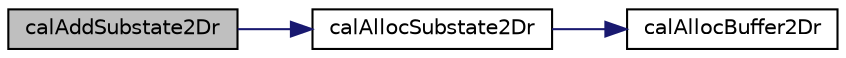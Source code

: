 digraph "calAddSubstate2Dr"
{
  edge [fontname="Helvetica",fontsize="10",labelfontname="Helvetica",labelfontsize="10"];
  node [fontname="Helvetica",fontsize="10",shape=record];
  rankdir="LR";
  Node1 [label="calAddSubstate2Dr",height=0.2,width=0.4,color="black", fillcolor="grey75", style="filled" fontcolor="black"];
  Node1 -> Node2 [color="midnightblue",fontsize="10",style="solid",fontname="Helvetica"];
  Node2 [label="calAllocSubstate2Dr",height=0.2,width=0.4,color="black", fillcolor="white", style="filled",URL="$cal2_d_8c.html#a2fa7884ba68dbd40fc5ad00a17b53606",tooltip="Real (floating point) substates allocation function. "];
  Node2 -> Node3 [color="midnightblue",fontsize="10",style="solid",fontname="Helvetica"];
  Node3 [label="calAllocBuffer2Dr",height=0.2,width=0.4,color="black", fillcolor="white", style="filled",URL="$cal2_d_buffer_8c.html#a59bee4cb0677170cbde6add75269c942",tooltip="Allocates a real (floating point) linearized matrix. "];
}
